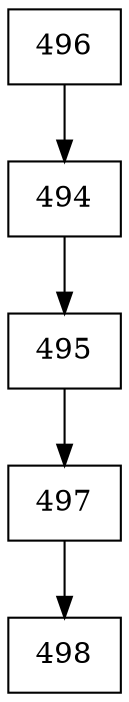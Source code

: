 digraph G {
  node [shape=record];
  node0 [label="{496}"];
  node0 -> node1;
  node1 [label="{494}"];
  node1 -> node2;
  node2 [label="{495}"];
  node2 -> node3;
  node3 [label="{497}"];
  node3 -> node4;
  node4 [label="{498}"];
}
